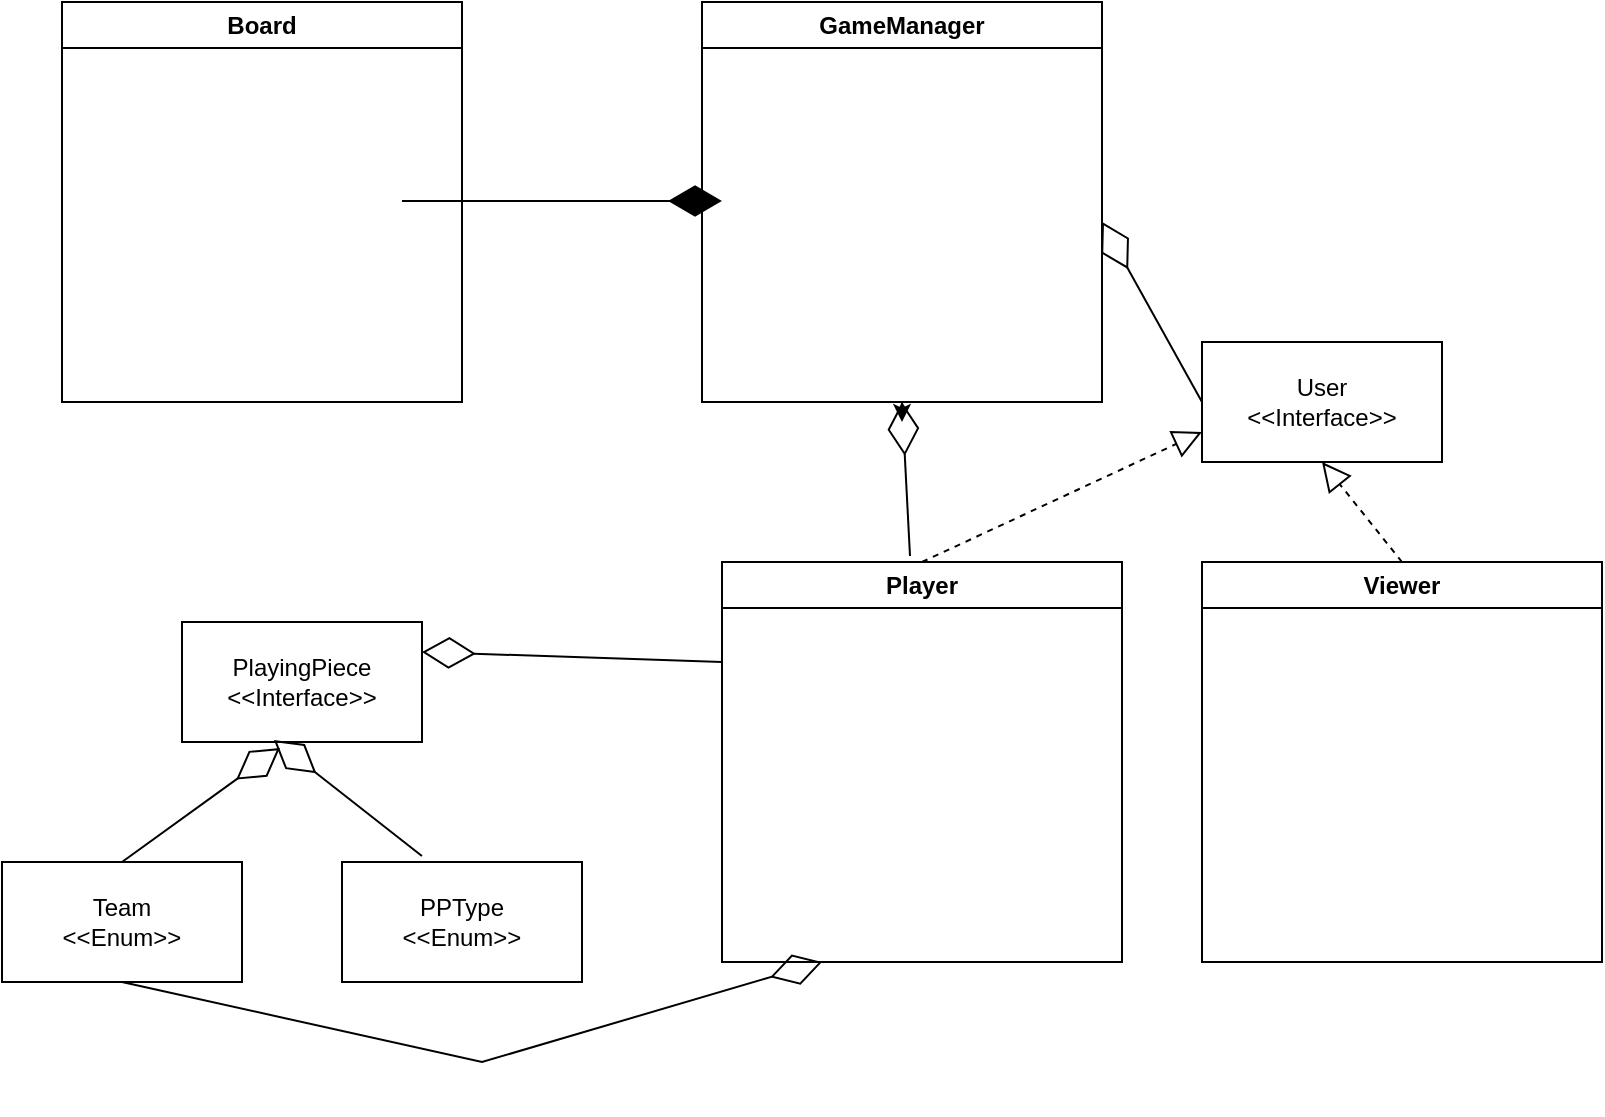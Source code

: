 <mxfile version="22.1.4" type="device">
  <diagram name="Page-1" id="ClZNlxp8RR76hDSUrbjB">
    <mxGraphModel dx="1026" dy="687" grid="1" gridSize="10" guides="1" tooltips="1" connect="1" arrows="1" fold="1" page="1" pageScale="1" pageWidth="827" pageHeight="1169" math="0" shadow="0">
      <root>
        <mxCell id="0" />
        <mxCell id="1" parent="0" />
        <mxCell id="Z3DxwuFPfBDQots8XkEF-15" style="edgeStyle=orthogonalEdgeStyle;rounded=0;orthogonalLoop=1;jettySize=auto;html=1;exitX=0.5;exitY=1;exitDx=0;exitDy=0;" edge="1" parent="1" source="Z3DxwuFPfBDQots8XkEF-1">
          <mxGeometry relative="1" as="geometry">
            <mxPoint x="470" y="270" as="targetPoint" />
          </mxGeometry>
        </mxCell>
        <mxCell id="Z3DxwuFPfBDQots8XkEF-1" value="GameManager" style="swimlane;whiteSpace=wrap;html=1;" vertex="1" parent="1">
          <mxGeometry x="370" y="60" width="200" height="200" as="geometry" />
        </mxCell>
        <mxCell id="Z3DxwuFPfBDQots8XkEF-2" value="Board" style="swimlane;whiteSpace=wrap;html=1;" vertex="1" parent="1">
          <mxGeometry x="50" y="60" width="200" height="200" as="geometry" />
        </mxCell>
        <mxCell id="Z3DxwuFPfBDQots8XkEF-3" value="Player" style="swimlane;whiteSpace=wrap;html=1;" vertex="1" parent="1">
          <mxGeometry x="380" y="340" width="200" height="200" as="geometry" />
        </mxCell>
        <mxCell id="Z3DxwuFPfBDQots8XkEF-4" value="PlayingPiece&lt;br&gt;&amp;lt;&amp;lt;Interface&amp;gt;&amp;gt;" style="rounded=0;whiteSpace=wrap;html=1;" vertex="1" parent="1">
          <mxGeometry x="110" y="370" width="120" height="60" as="geometry" />
        </mxCell>
        <mxCell id="Z3DxwuFPfBDQots8XkEF-5" value="User&lt;br&gt;&amp;lt;&amp;lt;Interface&amp;gt;&amp;gt;" style="rounded=0;whiteSpace=wrap;html=1;" vertex="1" parent="1">
          <mxGeometry x="620" y="230" width="120" height="60" as="geometry" />
        </mxCell>
        <mxCell id="Z3DxwuFPfBDQots8XkEF-6" value="Viewer" style="swimlane;whiteSpace=wrap;html=1;" vertex="1" parent="1">
          <mxGeometry x="620" y="340" width="200" height="200" as="geometry" />
        </mxCell>
        <mxCell id="Z3DxwuFPfBDQots8XkEF-10" value="" style="endArrow=diamondThin;endFill=1;endSize=24;html=1;rounded=0;" edge="1" parent="1">
          <mxGeometry width="160" relative="1" as="geometry">
            <mxPoint x="220" y="159.5" as="sourcePoint" />
            <mxPoint x="380" y="159.5" as="targetPoint" />
          </mxGeometry>
        </mxCell>
        <mxCell id="Z3DxwuFPfBDQots8XkEF-11" value="" style="endArrow=block;dashed=1;endFill=0;endSize=12;html=1;rounded=0;entryX=0;entryY=0.75;entryDx=0;entryDy=0;exitX=0.5;exitY=0;exitDx=0;exitDy=0;" edge="1" parent="1" source="Z3DxwuFPfBDQots8XkEF-3" target="Z3DxwuFPfBDQots8XkEF-5">
          <mxGeometry width="160" relative="1" as="geometry">
            <mxPoint x="330" y="400" as="sourcePoint" />
            <mxPoint x="490" y="400" as="targetPoint" />
          </mxGeometry>
        </mxCell>
        <mxCell id="Z3DxwuFPfBDQots8XkEF-12" value="" style="endArrow=block;dashed=1;endFill=0;endSize=12;html=1;rounded=0;entryX=0.5;entryY=1;entryDx=0;entryDy=0;exitX=0.5;exitY=0;exitDx=0;exitDy=0;" edge="1" parent="1" source="Z3DxwuFPfBDQots8XkEF-6" target="Z3DxwuFPfBDQots8XkEF-5">
          <mxGeometry width="160" relative="1" as="geometry">
            <mxPoint x="690" y="330" as="sourcePoint" />
            <mxPoint x="490" y="400" as="targetPoint" />
          </mxGeometry>
        </mxCell>
        <mxCell id="Z3DxwuFPfBDQots8XkEF-13" value="" style="endArrow=diamondThin;endFill=0;endSize=24;html=1;rounded=0;exitX=0;exitY=0.5;exitDx=0;exitDy=0;" edge="1" parent="1" source="Z3DxwuFPfBDQots8XkEF-5">
          <mxGeometry width="160" relative="1" as="geometry">
            <mxPoint x="720" y="340" as="sourcePoint" />
            <mxPoint x="570" y="170" as="targetPoint" />
            <Array as="points" />
          </mxGeometry>
        </mxCell>
        <mxCell id="Z3DxwuFPfBDQots8XkEF-14" value="" style="endArrow=diamondThin;endFill=0;endSize=24;html=1;rounded=0;exitX=0.47;exitY=-0.015;exitDx=0;exitDy=0;entryX=0.5;entryY=1;entryDx=0;entryDy=0;exitPerimeter=0;" edge="1" parent="1" source="Z3DxwuFPfBDQots8XkEF-3" target="Z3DxwuFPfBDQots8XkEF-1">
          <mxGeometry width="160" relative="1" as="geometry">
            <mxPoint x="330" y="400" as="sourcePoint" />
            <mxPoint x="490" y="400" as="targetPoint" />
          </mxGeometry>
        </mxCell>
        <mxCell id="Z3DxwuFPfBDQots8XkEF-17" value="Team&lt;br&gt;&amp;lt;&amp;lt;Enum&amp;gt;&amp;gt;" style="rounded=0;whiteSpace=wrap;html=1;" vertex="1" parent="1">
          <mxGeometry x="20" y="490" width="120" height="60" as="geometry" />
        </mxCell>
        <mxCell id="Z3DxwuFPfBDQots8XkEF-18" value="PPType&lt;br&gt;&amp;lt;&amp;lt;Enum&amp;gt;&amp;gt;" style="rounded=0;whiteSpace=wrap;html=1;" vertex="1" parent="1">
          <mxGeometry x="190" y="490" width="120" height="60" as="geometry" />
        </mxCell>
        <mxCell id="Z3DxwuFPfBDQots8XkEF-21" value="" style="endArrow=diamondThin;endFill=0;endSize=24;html=1;rounded=0;exitX=0.5;exitY=0;exitDx=0;exitDy=0;entryX=0.408;entryY=1.05;entryDx=0;entryDy=0;entryPerimeter=0;" edge="1" parent="1" source="Z3DxwuFPfBDQots8XkEF-17" target="Z3DxwuFPfBDQots8XkEF-4">
          <mxGeometry width="160" relative="1" as="geometry">
            <mxPoint x="80" y="480" as="sourcePoint" />
            <mxPoint x="160" y="430" as="targetPoint" />
          </mxGeometry>
        </mxCell>
        <mxCell id="Z3DxwuFPfBDQots8XkEF-22" value="" style="endArrow=diamondThin;endFill=0;endSize=24;html=1;rounded=0;exitX=0.333;exitY=-0.05;exitDx=0;exitDy=0;entryX=0.383;entryY=0.983;entryDx=0;entryDy=0;entryPerimeter=0;exitPerimeter=0;" edge="1" parent="1" source="Z3DxwuFPfBDQots8XkEF-18" target="Z3DxwuFPfBDQots8XkEF-4">
          <mxGeometry width="160" relative="1" as="geometry">
            <mxPoint x="90" y="500" as="sourcePoint" />
            <mxPoint x="169" y="443" as="targetPoint" />
          </mxGeometry>
        </mxCell>
        <mxCell id="Z3DxwuFPfBDQots8XkEF-23" value="" style="endArrow=diamondThin;endFill=0;endSize=24;html=1;rounded=0;exitX=0;exitY=0.25;exitDx=0;exitDy=0;entryX=1;entryY=0.25;entryDx=0;entryDy=0;" edge="1" parent="1" source="Z3DxwuFPfBDQots8XkEF-3" target="Z3DxwuFPfBDQots8XkEF-4">
          <mxGeometry width="160" relative="1" as="geometry">
            <mxPoint x="330" y="310" as="sourcePoint" />
            <mxPoint x="490" y="310" as="targetPoint" />
          </mxGeometry>
        </mxCell>
        <mxCell id="Z3DxwuFPfBDQots8XkEF-24" value="" style="endArrow=diamondThin;endFill=0;endSize=24;html=1;rounded=0;exitX=0.5;exitY=1;exitDx=0;exitDy=0;entryX=0.25;entryY=1;entryDx=0;entryDy=0;" edge="1" parent="1" source="Z3DxwuFPfBDQots8XkEF-17" target="Z3DxwuFPfBDQots8XkEF-3">
          <mxGeometry width="160" relative="1" as="geometry">
            <mxPoint x="90" y="500" as="sourcePoint" />
            <mxPoint x="169" y="443" as="targetPoint" />
            <Array as="points">
              <mxPoint x="260" y="590" />
            </Array>
          </mxGeometry>
        </mxCell>
      </root>
    </mxGraphModel>
  </diagram>
</mxfile>
